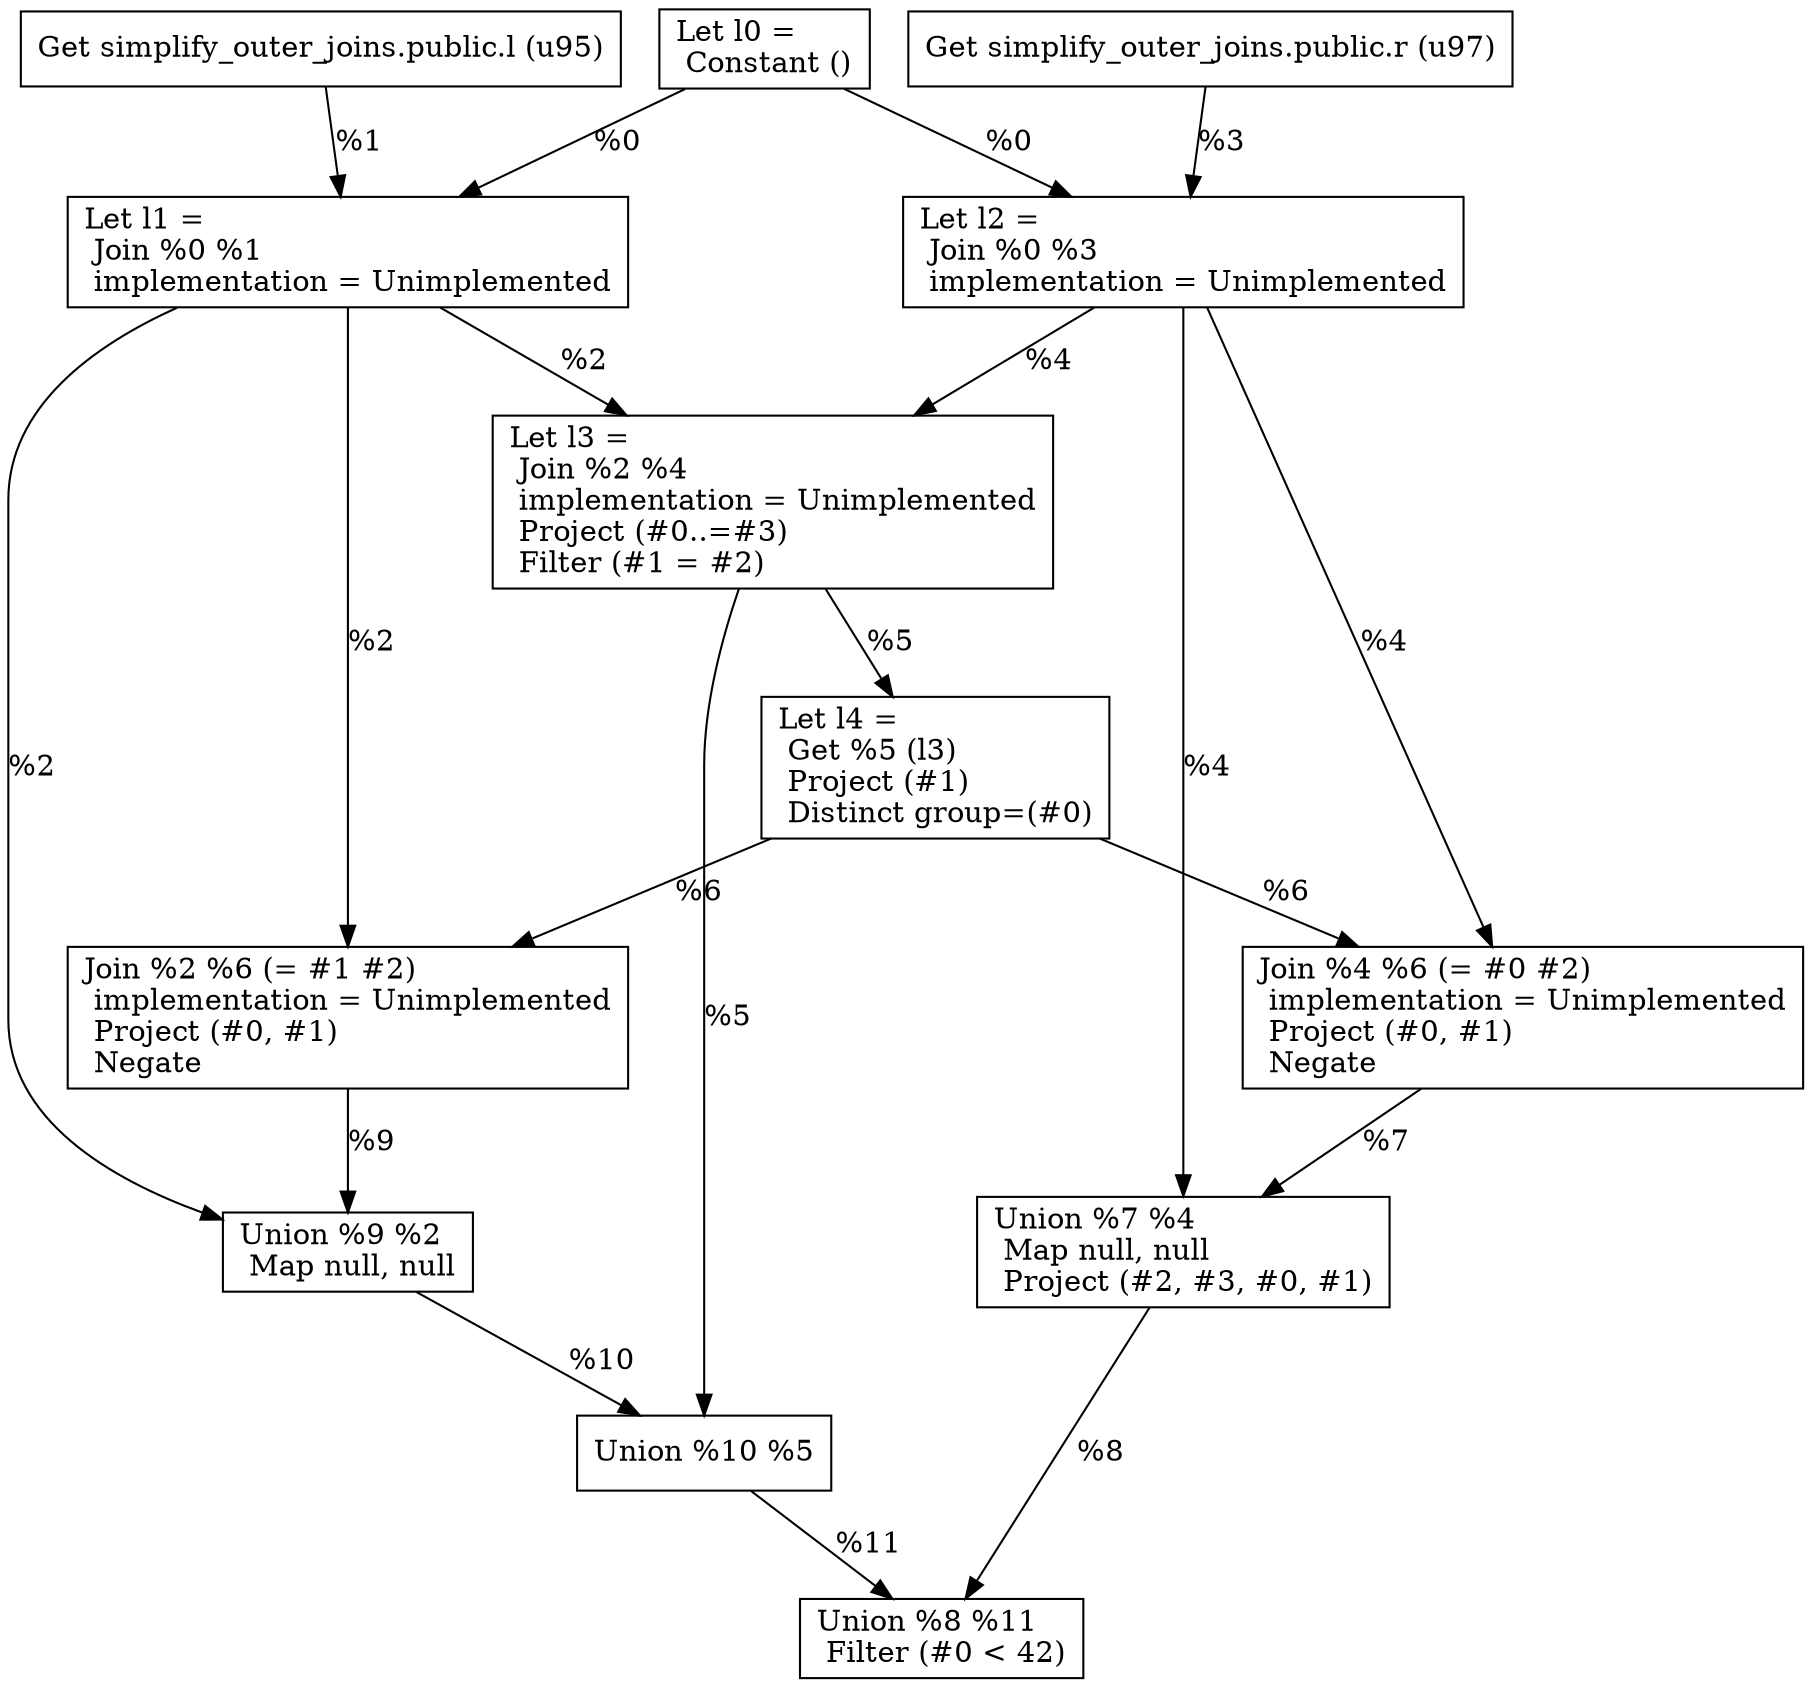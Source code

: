 digraph G {
    node0 [shape = record, label="Let l0 =\l Constant ()\l"]
    node1 [shape = record, label=" Get simplify_outer_joins.public.l (u95)\l"]
    node2 [shape = record, label="Let l1 =\l Join %0 %1\l  implementation = Unimplemented\l"]
    node3 [shape = record, label=" Get simplify_outer_joins.public.r (u97)\l"]
    node4 [shape = record, label="Let l2 =\l Join %0 %3\l  implementation = Unimplemented\l"]
    node5 [shape = record, label="Let l3 =\l Join %2 %4\l  implementation = Unimplemented\l Project (#0..=#3)\l Filter (#1 = #2)\l"]
    node6 [shape = record, label="Let l4 =\l Get %5 (l3)\l Project (#1)\l Distinct group=(#0)\l"]
    node7 [shape = record, label=" Join %4 %6 (= #0 #2)\l  implementation = Unimplemented\l Project (#0, #1)\l Negate\l"]
    node8 [shape = record, label=" Union %7 %4\l Map null, null\l Project (#2, #3, #0, #1)\l"]
    node9 [shape = record, label=" Join %2 %6 (= #1 #2)\l  implementation = Unimplemented\l Project (#0, #1)\l Negate\l"]
    node10 [shape = record, label=" Union %9 %2\l Map null, null\l"]
    node11 [shape = record, label=" Union %10 %5\l"]
    node12 [shape = record, label=" Union %8 %11\l Filter (#0 \< 42)\l"]
    node4 -> node8 [label = "%4\l"]
    node2 -> node5 [label = "%2\l"]
    node0 -> node2 [label = "%0\l"]
    node9 -> node10 [label = "%9\l"]
    node4 -> node5 [label = "%4\l"]
    node11 -> node12 [label = "%11\l"]
    node3 -> node4 [label = "%3\l"]
    node5 -> node11 [label = "%5\l"]
    node5 -> node6 [label = "%5\l"]
    node6 -> node7 [label = "%6\l"]
    node10 -> node11 [label = "%10\l"]
    node8 -> node12 [label = "%8\l"]
    node6 -> node9 [label = "%6\l"]
    node7 -> node8 [label = "%7\l"]
    node0 -> node4 [label = "%0\l"]
    node4 -> node7 [label = "%4\l"]
    node1 -> node2 [label = "%1\l"]
    node2 -> node10 [label = "%2\l"]
    node2 -> node9 [label = "%2\l"]
}
